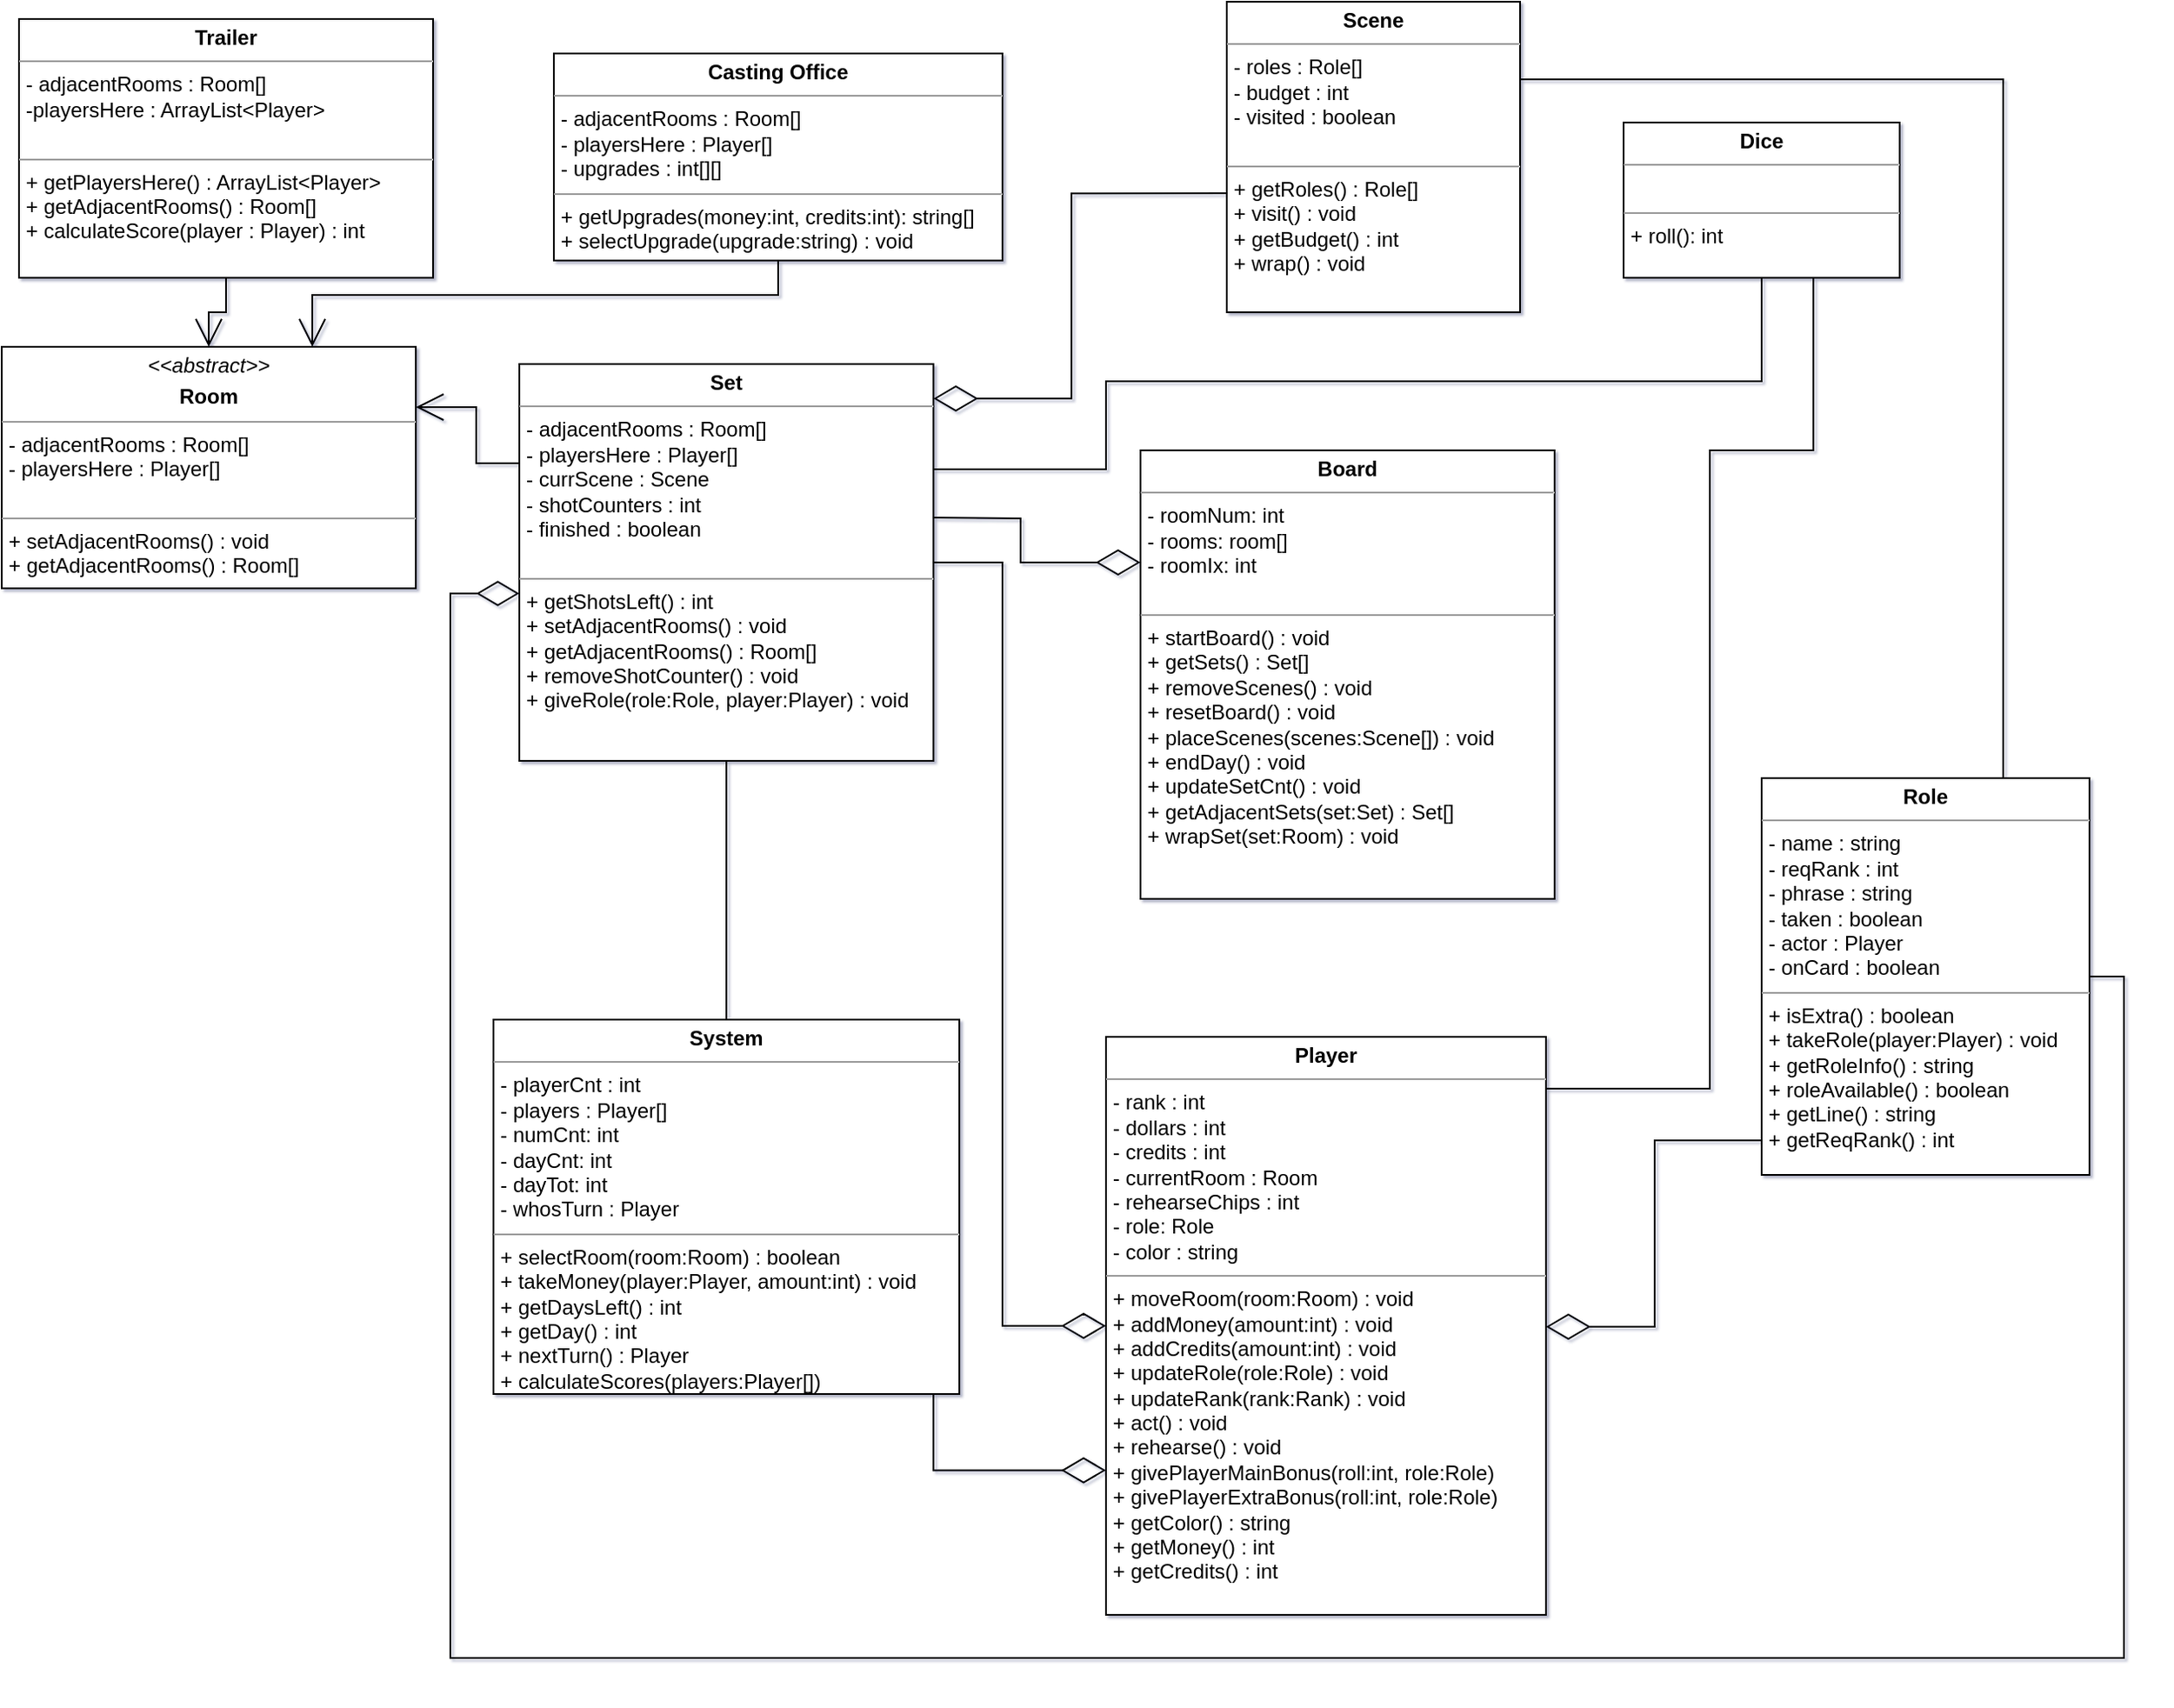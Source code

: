 <mxfile version="10.6.7"><diagram id="fVTvQZVJanAwaT8dFzyd" name="Page-1"><mxGraphModel dx="1899" dy="1151" grid="1" gridSize="10" guides="1" tooltips="1" connect="1" arrows="1" fold="1" page="0" pageScale="1" pageWidth="850" pageHeight="1100" background="none" math="0" shadow="1"><root><mxCell id="0"/><mxCell id="1" parent="0"/><mxCell id="-_RDKnGKgNZBvPyS0_JO-11" style="edgeStyle=orthogonalEdgeStyle;rounded=0;orthogonalLoop=1;jettySize=auto;html=1;exitX=0.5;exitY=1;exitDx=0;exitDy=0;entryX=0.996;entryY=0.045;entryDx=0;entryDy=0;entryPerimeter=0;startArrow=none;startFill=0;endArrow=none;endFill=0;endSize=13;" parent="1" source="Oh5qe5PW7aSq9GqOu3Y6-1" target="Oh5qe5PW7aSq9GqOu3Y6-4" edge="1"><mxGeometry relative="1" as="geometry"><Array as="points"><mxPoint x="540" y="-30"/><mxPoint x="480" y="-30"/><mxPoint x="480" y="340"/><mxPoint x="384" y="340"/></Array></mxGeometry></mxCell><mxCell id="Oh5qe5PW7aSq9GqOu3Y6-1" value="&lt;p style=&quot;margin: 0px ; margin-top: 4px ; text-align: center&quot;&gt;&lt;b&gt;Dice&lt;/b&gt;&lt;/p&gt;&lt;hr size=&quot;1&quot;&gt;&lt;p style=&quot;margin: 0px ; margin-left: 4px&quot;&gt;&lt;br&gt;&lt;/p&gt;&lt;hr size=&quot;1&quot;&gt;&lt;p style=&quot;margin: 0px ; margin-left: 4px&quot;&gt;+ roll(): int&lt;/p&gt;" style="verticalAlign=top;align=left;overflow=fill;fontSize=12;fontFamily=Helvetica;html=1;" parent="1" vertex="1"><mxGeometry x="430" y="-220" width="160" height="90" as="geometry"/></mxCell><mxCell id="Oh5qe5PW7aSq9GqOu3Y6-4" value="&lt;p style=&quot;margin: 0px ; margin-top: 4px ; text-align: center&quot;&gt;&lt;b&gt;Player&lt;/b&gt;&lt;/p&gt;&lt;hr size=&quot;1&quot;&gt;&lt;p style=&quot;margin: 0px ; margin-left: 4px&quot;&gt;- rank : int&lt;/p&gt;&lt;p style=&quot;margin: 0px ; margin-left: 4px&quot;&gt;- dollars : int&lt;/p&gt;&lt;p style=&quot;margin: 0px ; margin-left: 4px&quot;&gt;- credits : int&lt;/p&gt;&lt;p style=&quot;margin: 0px ; margin-left: 4px&quot;&gt;- currentRoom : Room&lt;/p&gt;&lt;p style=&quot;margin: 0px ; margin-left: 4px&quot;&gt;- rehearseChips : int&lt;/p&gt;&lt;p style=&quot;margin: 0px ; margin-left: 4px&quot;&gt;- role: Role&lt;/p&gt;&lt;p style=&quot;margin: 0px ; margin-left: 4px&quot;&gt;- color : string&lt;/p&gt;&lt;hr size=&quot;1&quot;&gt;&lt;p style=&quot;margin: 0px ; margin-left: 4px&quot;&gt;+ moveRoom(room:Room) : void&lt;/p&gt;&lt;p style=&quot;margin: 0px ; margin-left: 4px&quot;&gt;+ addMoney(amount:int) : void&lt;/p&gt;&lt;p style=&quot;margin: 0px ; margin-left: 4px&quot;&gt;+ addCredits(amount:int) : void&lt;br&gt;&lt;/p&gt;&lt;p style=&quot;margin: 0px ; margin-left: 4px&quot;&gt;+ updateRole(role:Role) : void&lt;/p&gt;&lt;p style=&quot;margin: 0px ; margin-left: 4px&quot;&gt;+ updateRank(rank:Rank) : void&lt;/p&gt;&lt;p style=&quot;margin: 0px ; margin-left: 4px&quot;&gt;+ act() : void&lt;/p&gt;&lt;p style=&quot;margin: 0px ; margin-left: 4px&quot;&gt;+ rehearse() : void&lt;/p&gt;&lt;p style=&quot;margin: 0px ; margin-left: 4px&quot;&gt;+ givePlayerMainBonus(roll:int, role:Role)&lt;/p&gt;&lt;p style=&quot;margin: 0px ; margin-left: 4px&quot;&gt;+ givePlayerExtraBonus(roll:int, role:Role)&lt;/p&gt;&lt;p style=&quot;margin: 0px ; margin-left: 4px&quot;&gt;+ getColor() : string&lt;/p&gt;&lt;p style=&quot;margin: 0px ; margin-left: 4px&quot;&gt;+ getMoney() : int&lt;/p&gt;&lt;p style=&quot;margin: 0px ; margin-left: 4px&quot;&gt;+ getCredits() : int&lt;/p&gt;" style="verticalAlign=top;align=left;overflow=fill;fontSize=12;fontFamily=Helvetica;html=1;" parent="1" vertex="1"><mxGeometry x="130" y="310" width="255" height="335" as="geometry"/></mxCell><mxCell id="-_RDKnGKgNZBvPyS0_JO-5" style="edgeStyle=orthogonalEdgeStyle;rounded=0;orthogonalLoop=1;jettySize=auto;html=1;exitX=0;exitY=0.25;exitDx=0;exitDy=0;startArrow=diamondThin;startFill=0;endArrow=none;endFill=0;endSize=26;startSize=23;" parent="1" source="4h0PjpklvI_O5xGhgY6Q-2" edge="1"><mxGeometry relative="1" as="geometry"><mxPoint x="30" y="9" as="targetPoint"/></mxGeometry></mxCell><mxCell id="4h0PjpklvI_O5xGhgY6Q-2" value="&lt;p style=&quot;margin: 0px ; margin-top: 4px ; text-align: center&quot;&gt;&lt;b&gt;Board&lt;/b&gt;&lt;/p&gt;&lt;hr size=&quot;1&quot;&gt;&lt;p style=&quot;margin: 0px ; margin-left: 4px&quot;&gt;- roomNum: int&lt;/p&gt;&lt;p style=&quot;margin: 0px ; margin-left: 4px&quot;&gt;- rooms: room[]&lt;/p&gt;&lt;p style=&quot;margin: 0px ; margin-left: 4px&quot;&gt;- roomIx: int&lt;/p&gt;&lt;br&gt;&lt;hr size=&quot;1&quot;&gt;&lt;p style=&quot;margin: 0px ; margin-left: 4px&quot;&gt;+ startBoard() : void&lt;/p&gt;&lt;p style=&quot;margin: 0px ; margin-left: 4px&quot;&gt;+ getSets() : Set[]&lt;/p&gt;&lt;p style=&quot;margin: 0px 0px 0px 4px&quot;&gt;+ removeScenes() : void&lt;/p&gt;&lt;p style=&quot;margin: 0px 0px 0px 4px&quot;&gt;+ resetBoard() : void&lt;/p&gt;&lt;p style=&quot;margin: 0px 0px 0px 4px&quot;&gt;+ placeScenes(scenes:Scene[]) : void&lt;/p&gt;&lt;p style=&quot;margin: 0px 0px 0px 4px&quot;&gt;&lt;span&gt;+ endDay() : void&lt;/span&gt;&lt;/p&gt;&lt;p style=&quot;margin: 0px 0px 0px 4px&quot;&gt;&lt;span&gt;+ updateSetCnt() : void&lt;/span&gt;&lt;/p&gt;&lt;p style=&quot;margin: 0px 0px 0px 4px&quot;&gt;&lt;span&gt;+ getAdjacentSets(set:Set) : Set[]&lt;/span&gt;&lt;/p&gt;&lt;p style=&quot;margin: 0px 0px 0px 4px&quot;&gt;&lt;span&gt;+ wrapSet(set:Room) : void&lt;/span&gt;&lt;/p&gt;&lt;p&gt;&lt;br&gt;&lt;/p&gt;" style="verticalAlign=top;align=left;overflow=fill;fontSize=12;fontFamily=Helvetica;html=1;" parent="1" vertex="1"><mxGeometry x="150" y="-30" width="240" height="260" as="geometry"/></mxCell><mxCell id="jvkmlrlGC_k6huS0A-HS-1" style="edgeStyle=orthogonalEdgeStyle;rounded=0;orthogonalLoop=1;jettySize=auto;html=1;exitX=0.5;exitY=0;exitDx=0;exitDy=0;endArrow=none;endFill=0;" parent="1" source="4h0PjpklvI_O5xGhgY6Q-3" target="TUsEnVeMYbCECbRptGAs-1" edge="1"><mxGeometry relative="1" as="geometry"/></mxCell><mxCell id="-_RDKnGKgNZBvPyS0_JO-12" style="edgeStyle=orthogonalEdgeStyle;rounded=0;orthogonalLoop=1;jettySize=auto;html=1;startArrow=none;startFill=0;endArrow=diamondThin;endFill=0;endSize=23;entryX=0;entryY=0.75;entryDx=0;entryDy=0;startSize=9;" parent="1" source="4h0PjpklvI_O5xGhgY6Q-3" target="Oh5qe5PW7aSq9GqOu3Y6-4" edge="1"><mxGeometry relative="1" as="geometry"><mxPoint x="120" y="561" as="targetPoint"/><Array as="points"><mxPoint x="30" y="561"/></Array></mxGeometry></mxCell><mxCell id="4h0PjpklvI_O5xGhgY6Q-3" value="&lt;p style=&quot;margin: 0px ; margin-top: 4px ; text-align: center&quot;&gt;&lt;b&gt;System&lt;/b&gt;&lt;/p&gt;&lt;hr size=&quot;1&quot;&gt;&lt;p style=&quot;margin: 0px ; margin-left: 4px&quot;&gt;- playerCnt : int&lt;/p&gt;&lt;p style=&quot;margin: 0px ; margin-left: 4px&quot;&gt;- players : Player[]&lt;/p&gt;&lt;p style=&quot;margin: 0px ; margin-left: 4px&quot;&gt;- numCnt: int&lt;/p&gt;&lt;p style=&quot;margin: 0px ; margin-left: 4px&quot;&gt;- dayCnt: int&lt;/p&gt;&lt;p style=&quot;margin: 0px ; margin-left: 4px&quot;&gt;- dayTot: int&lt;/p&gt;&lt;p style=&quot;margin: 0px ; margin-left: 4px&quot;&gt;- whosTurn : Player&lt;/p&gt;&lt;hr size=&quot;1&quot;&gt;&lt;p style=&quot;margin: 0px ; margin-left: 4px&quot;&gt;+ selectRoom(room:Room) : boolean&lt;/p&gt;&lt;p style=&quot;margin: 0px ; margin-left: 4px&quot;&gt;+ takeMoney(player:Player, amount:int) : void&lt;/p&gt;&lt;p style=&quot;margin: 0px ; margin-left: 4px&quot;&gt;+ getDaysLeft() : int&lt;/p&gt;&lt;p style=&quot;margin: 0px ; margin-left: 4px&quot;&gt;+ getDay() : int&lt;/p&gt;&lt;p style=&quot;margin: 0px ; margin-left: 4px&quot;&gt;+ nextTurn() : Player&lt;/p&gt;&lt;p style=&quot;margin: 0px ; margin-left: 4px&quot;&gt;+ calculateScores(players:Player[])&lt;/p&gt;" style="verticalAlign=top;align=left;overflow=fill;fontSize=12;fontFamily=Helvetica;html=1;" parent="1" vertex="1"><mxGeometry x="-225" y="300" width="270" height="217" as="geometry"/></mxCell><mxCell id="-_RDKnGKgNZBvPyS0_JO-3" style="edgeStyle=orthogonalEdgeStyle;rounded=0;orthogonalLoop=1;jettySize=auto;html=1;exitX=1;exitY=0.5;exitDx=0;exitDy=0;entryX=0;entryY=0.5;entryDx=0;entryDy=0;startArrow=none;startFill=0;endArrow=diamondThin;endFill=0;endSize=23;" parent="1" source="TUsEnVeMYbCECbRptGAs-1" target="Oh5qe5PW7aSq9GqOu3Y6-4" edge="1"><mxGeometry relative="1" as="geometry"/></mxCell><mxCell id="-_RDKnGKgNZBvPyS0_JO-6" style="edgeStyle=orthogonalEdgeStyle;rounded=0;orthogonalLoop=1;jettySize=auto;html=1;exitX=1;exitY=0.25;exitDx=0;exitDy=0;entryX=0.5;entryY=1;entryDx=0;entryDy=0;startArrow=none;startFill=0;endArrow=none;endFill=0;endSize=20;" parent="1" source="TUsEnVeMYbCECbRptGAs-1" target="Oh5qe5PW7aSq9GqOu3Y6-1" edge="1"><mxGeometry relative="1" as="geometry"><Array as="points"><mxPoint x="130" y="-19"/><mxPoint x="130" y="-70"/><mxPoint x="510" y="-70"/><mxPoint x="510" y="-130"/></Array></mxGeometry></mxCell><mxCell id="-_RDKnGKgNZBvPyS0_JO-10" style="edgeStyle=orthogonalEdgeStyle;rounded=0;orthogonalLoop=1;jettySize=auto;html=1;startArrow=diamondThin;startFill=0;endArrow=none;endFill=0;endSize=14;entryX=0.002;entryY=0.617;entryDx=0;entryDy=0;entryPerimeter=0;startSize=23;" parent="1" source="TUsEnVeMYbCECbRptGAs-1" target="jvkmlrlGC_k6huS0A-HS-3" edge="1"><mxGeometry relative="1" as="geometry"><mxPoint x="190" y="-177" as="targetPoint"/><Array as="points"><mxPoint x="110" y="-60"/><mxPoint x="110" y="-179"/></Array></mxGeometry></mxCell><mxCell id="-_RDKnGKgNZBvPyS0_JO-15" style="edgeStyle=orthogonalEdgeStyle;rounded=0;orthogonalLoop=1;jettySize=auto;html=1;entryX=1;entryY=0.5;entryDx=0;entryDy=0;startArrow=diamondThin;startFill=0;endArrow=none;endFill=0;endSize=19;strokeWidth=1;startSize=22;" parent="1" source="TUsEnVeMYbCECbRptGAs-1" target="jvkmlrlGC_k6huS0A-HS-4" edge="1"><mxGeometry relative="1" as="geometry"><Array as="points"><mxPoint x="-250" y="53"/><mxPoint x="-250" y="670"/><mxPoint x="720" y="670"/><mxPoint x="720" y="275"/></Array></mxGeometry></mxCell><mxCell id="vtt0sT-a_qPKqWchwf0A-4" style="edgeStyle=orthogonalEdgeStyle;rounded=0;orthogonalLoop=1;jettySize=auto;html=1;exitX=0;exitY=0.25;exitDx=0;exitDy=0;entryX=1;entryY=0.25;entryDx=0;entryDy=0;strokeWidth=1;endSize=14;endArrow=open;endFill=0;" parent="1" source="TUsEnVeMYbCECbRptGAs-1" target="vtt0sT-a_qPKqWchwf0A-1" edge="1"><mxGeometry relative="1" as="geometry"/></mxCell><mxCell id="TUsEnVeMYbCECbRptGAs-1" value="&lt;p style=&quot;margin: 0px ; margin-top: 4px ; text-align: center&quot;&gt;&lt;b&gt;Set&lt;/b&gt;&lt;/p&gt;&lt;hr size=&quot;1&quot;&gt;&lt;p style=&quot;margin: 0px ; margin-left: 4px&quot;&gt;- adjacentRooms : Room[]&lt;/p&gt;&lt;p style=&quot;margin: 0px ; margin-left: 4px&quot;&gt;- playersHere : Player[]&lt;/p&gt;&lt;p style=&quot;margin: 0px ; margin-left: 4px&quot;&gt;- currScene : Scene&lt;/p&gt;&lt;p style=&quot;margin: 0px ; margin-left: 4px&quot;&gt;&lt;span&gt;- shotCounters : int&lt;/span&gt;&lt;br&gt;&lt;/p&gt;&lt;p style=&quot;margin: 0px ; margin-left: 4px&quot;&gt;- finished : boolean&lt;/p&gt;&lt;p style=&quot;margin: 0px ; margin-left: 4px&quot;&gt;&lt;br&gt;&lt;/p&gt;&lt;hr size=&quot;1&quot;&gt;&lt;p style=&quot;margin: 0px ; margin-left: 4px&quot;&gt;&lt;span&gt;+ getShotsLeft() : int&lt;/span&gt;&lt;br&gt;&lt;/p&gt;&lt;p style=&quot;margin: 0px ; margin-left: 4px&quot;&gt;+ setAdjacentRooms() : void&lt;/p&gt;&lt;p style=&quot;margin: 0px ; margin-left: 4px&quot;&gt;+ getAdjacentRooms() : Room[]&lt;/p&gt;&lt;p style=&quot;margin: 0px ; margin-left: 4px&quot;&gt;+ removeShotCounter() : void&lt;/p&gt;&lt;p style=&quot;margin: 0px ; margin-left: 4px&quot;&gt;+ giveRole(role:Role, player:Player) : void&lt;/p&gt;" style="verticalAlign=top;align=left;overflow=fill;fontSize=12;fontFamily=Helvetica;html=1;" parent="1" vertex="1"><mxGeometry x="-210" y="-80" width="240" height="230" as="geometry"/></mxCell><mxCell id="-_RDKnGKgNZBvPyS0_JO-7" style="edgeStyle=orthogonalEdgeStyle;rounded=0;orthogonalLoop=1;jettySize=auto;html=1;entryX=0.75;entryY=0;entryDx=0;entryDy=0;startArrow=none;startFill=0;endArrow=open;endFill=0;endSize=14;" parent="1" source="qErPJ1Qao0m9i1sgsm8N-1" target="vtt0sT-a_qPKqWchwf0A-1" edge="1"><mxGeometry relative="1" as="geometry"><Array as="points"><mxPoint x="-60" y="-120"/><mxPoint x="-330" y="-120"/></Array></mxGeometry></mxCell><mxCell id="qErPJ1Qao0m9i1sgsm8N-1" value="&lt;p style=&quot;margin: 0px ; margin-top: 4px ; text-align: center&quot;&gt;&lt;b&gt;Casting Office&lt;/b&gt;&lt;/p&gt;&lt;hr size=&quot;1&quot;&gt;&lt;p style=&quot;margin: 0px ; margin-left: 4px&quot;&gt;&lt;span&gt;- adjacentRooms : Room[]&lt;/span&gt;&lt;br&gt;&lt;/p&gt;&lt;p style=&quot;margin: 0px ; margin-left: 4px&quot;&gt;- playersHere : Player[]&lt;/p&gt;&lt;p style=&quot;margin: 0px ; margin-left: 4px&quot;&gt;- upgrades : int[][]&lt;/p&gt;&lt;hr size=&quot;1&quot;&gt;&lt;p style=&quot;margin: 0px ; margin-left: 4px&quot;&gt;+ getUpgrades(money:int, credits:int): string[]&lt;/p&gt;&lt;p style=&quot;margin: 0px ; margin-left: 4px&quot;&gt;+ selectUpgrade(upgrade:string) : void&lt;/p&gt;" style="verticalAlign=top;align=left;overflow=fill;fontSize=12;fontFamily=Helvetica;html=1;" parent="1" vertex="1"><mxGeometry x="-190" y="-260" width="260" height="120" as="geometry"/></mxCell><mxCell id="jvkmlrlGC_k6huS0A-HS-3" value="&lt;p style=&quot;margin: 0px ; margin-top: 4px ; text-align: center&quot;&gt;&lt;b&gt;Scene&lt;/b&gt;&lt;/p&gt;&lt;hr size=&quot;1&quot;&gt;&lt;p style=&quot;margin: 0px ; margin-left: 4px&quot;&gt;- roles : Role[]&lt;/p&gt;&lt;p style=&quot;margin: 0px ; margin-left: 4px&quot;&gt;- budget : int&lt;/p&gt;&lt;p style=&quot;margin: 0px ; margin-left: 4px&quot;&gt;- visited : boolean&lt;/p&gt;&lt;p style=&quot;margin: 0px ; margin-left: 4px&quot;&gt;&lt;br&gt;&lt;/p&gt;&lt;hr size=&quot;1&quot;&gt;&lt;p style=&quot;margin: 0px ; margin-left: 4px&quot;&gt;+ getRoles() : Role[]&lt;/p&gt;&lt;p style=&quot;margin: 0px ; margin-left: 4px&quot;&gt;+ visit() : void&lt;/p&gt;&lt;p style=&quot;margin: 0px ; margin-left: 4px&quot;&gt;+ getBudget() : int&lt;/p&gt;&lt;p style=&quot;margin: 0px ; margin-left: 4px&quot;&gt;+ wrap() : void&lt;/p&gt;&lt;p style=&quot;margin: 0px ; margin-left: 4px&quot;&gt;&lt;br&gt;&lt;/p&gt;" style="verticalAlign=top;align=left;overflow=fill;fontSize=12;fontFamily=Helvetica;html=1;" parent="1" vertex="1"><mxGeometry x="200" y="-290" width="170" height="180" as="geometry"/></mxCell><mxCell id="-_RDKnGKgNZBvPyS0_JO-14" style="edgeStyle=orthogonalEdgeStyle;rounded=0;orthogonalLoop=1;jettySize=auto;html=1;entryX=1;entryY=0.25;entryDx=0;entryDy=0;startArrow=none;startFill=0;endArrow=none;endFill=0;endSize=13;" parent="1" source="jvkmlrlGC_k6huS0A-HS-4" target="jvkmlrlGC_k6huS0A-HS-3" edge="1"><mxGeometry relative="1" as="geometry"><Array as="points"><mxPoint x="650" y="-245"/></Array></mxGeometry></mxCell><mxCell id="MUYyh56bBL0pDzH3x22O-2" style="edgeStyle=orthogonalEdgeStyle;rounded=0;orthogonalLoop=1;jettySize=auto;html=1;startArrow=none;startFill=0;endArrow=diamondThin;endFill=0;endSize=23;" parent="1" source="jvkmlrlGC_k6huS0A-HS-4" target="Oh5qe5PW7aSq9GqOu3Y6-4" edge="1"><mxGeometry relative="1" as="geometry"><Array as="points"><mxPoint x="448" y="370"/><mxPoint x="448" y="478"/></Array></mxGeometry></mxCell><mxCell id="jvkmlrlGC_k6huS0A-HS-4" value="&lt;p style=&quot;margin: 0px ; margin-top: 4px ; text-align: center&quot;&gt;&lt;b&gt;Role&lt;/b&gt;&lt;/p&gt;&lt;hr size=&quot;1&quot;&gt;&lt;p style=&quot;margin: 0px ; margin-left: 4px&quot;&gt;- name : string&lt;/p&gt;&lt;p style=&quot;margin: 0px ; margin-left: 4px&quot;&gt;- reqRank : int&lt;/p&gt;&lt;p style=&quot;margin: 0px ; margin-left: 4px&quot;&gt;- phrase : string&lt;/p&gt;&lt;p style=&quot;margin: 0px ; margin-left: 4px&quot;&gt;- taken : boolean&lt;/p&gt;&lt;p style=&quot;margin: 0px ; margin-left: 4px&quot;&gt;- actor : Player&lt;/p&gt;&lt;p style=&quot;margin: 0px ; margin-left: 4px&quot;&gt;- onCard : boolean&lt;/p&gt;&lt;hr size=&quot;1&quot;&gt;&lt;p style=&quot;margin: 0px ; margin-left: 4px&quot;&gt;+ isExtra() : boolean&lt;/p&gt;&lt;p style=&quot;margin: 0px ; margin-left: 4px&quot;&gt;+ takeRole(player:Player) : void&lt;/p&gt;&lt;p style=&quot;margin: 0px ; margin-left: 4px&quot;&gt;+ getRoleInfo() : string&lt;/p&gt;&lt;p style=&quot;margin: 0px ; margin-left: 4px&quot;&gt;+ roleAvailable() : boolean&lt;/p&gt;&lt;p style=&quot;margin: 0px ; margin-left: 4px&quot;&gt;+ getLine() : string&lt;/p&gt;&lt;p style=&quot;margin: 0px ; margin-left: 4px&quot;&gt;+ getReqRank() : int&lt;/p&gt;" style="verticalAlign=top;align=left;overflow=fill;fontSize=12;fontFamily=Helvetica;html=1;" parent="1" vertex="1"><mxGeometry x="510" y="160" width="190" height="230" as="geometry"/></mxCell><mxCell id="vtt0sT-a_qPKqWchwf0A-1" value="&lt;p style=&quot;margin: 0px ; margin-top: 4px ; text-align: center&quot;&gt;&lt;i&gt;&amp;lt;&amp;lt;abstract&amp;gt;&amp;gt;&lt;/i&gt;&lt;/p&gt;&lt;p style=&quot;margin: 0px ; margin-top: 4px ; text-align: center&quot;&gt;&lt;b&gt;Room&lt;/b&gt;&lt;/p&gt;&lt;hr size=&quot;1&quot;&gt;&lt;p style=&quot;margin: 0px ; margin-left: 4px&quot;&gt;&lt;span&gt;- adjacentRooms : Room[]&lt;/span&gt;&lt;br&gt;&lt;/p&gt;&lt;p style=&quot;margin: 0px ; margin-left: 4px&quot;&gt;- playersHere : Player[]&lt;/p&gt;&lt;p style=&quot;margin: 0px ; margin-left: 4px&quot;&gt;&lt;br&gt;&lt;/p&gt;&lt;hr size=&quot;1&quot;&gt;&lt;p style=&quot;margin: 0px ; margin-left: 4px&quot;&gt;&lt;span&gt;+ setAdjacentRooms() : void&lt;/span&gt;&lt;br&gt;&lt;/p&gt;&lt;p style=&quot;margin: 0px ; margin-left: 4px&quot;&gt;+ getAdjacentRooms() : Room[]&lt;/p&gt;&lt;p style=&quot;margin: 0px ; margin-left: 4px&quot;&gt;&lt;br&gt;&lt;/p&gt;" style="verticalAlign=top;align=left;overflow=fill;fontSize=12;fontFamily=Helvetica;html=1;" parent="1" vertex="1"><mxGeometry x="-510" y="-90" width="240" height="140" as="geometry"/></mxCell><mxCell id="nHm1e1pMq1fWcGyHNHRQ-7" style="edgeStyle=orthogonalEdgeStyle;rounded=0;orthogonalLoop=1;jettySize=auto;html=1;exitX=0.5;exitY=1;exitDx=0;exitDy=0;endArrow=open;endFill=0;endSize=14;" edge="1" parent="1" source="vtt0sT-a_qPKqWchwf0A-2" target="vtt0sT-a_qPKqWchwf0A-1"><mxGeometry relative="1" as="geometry"/></mxCell><mxCell id="vtt0sT-a_qPKqWchwf0A-2" value="&lt;p style=&quot;margin: 0px ; margin-top: 4px ; text-align: center&quot;&gt;&lt;b&gt;Trailer&lt;/b&gt;&lt;/p&gt;&lt;hr size=&quot;1&quot;&gt;&lt;p style=&quot;margin: 0px ; margin-left: 4px&quot;&gt;&lt;span&gt;- adjacentRooms : Room[]&lt;/span&gt;&lt;br&gt;&lt;/p&gt;&lt;p style=&quot;margin: 0px ; margin-left: 4px&quot;&gt;-playersHere : ArrayList&amp;lt;Player&amp;gt;&lt;/p&gt;&lt;p style=&quot;margin: 0px ; margin-left: 4px&quot;&gt;&lt;br&gt;&lt;/p&gt;&lt;hr size=&quot;1&quot;&gt;&lt;p style=&quot;margin: 0px ; margin-left: 4px&quot;&gt;&lt;span&gt;+ getPlayersHere() : ArrayList&amp;lt;Player&amp;gt;&lt;/span&gt;&lt;/p&gt;&lt;p style=&quot;margin: 0px ; margin-left: 4px&quot;&gt;+ getAdjacentRooms() : Room[]&lt;/p&gt;&lt;p style=&quot;margin: 0px ; margin-left: 4px&quot;&gt;+ calculateScore(player : Player) : int&lt;/p&gt;" style="verticalAlign=top;align=left;overflow=fill;fontSize=12;fontFamily=Helvetica;html=1;" parent="1" vertex="1"><mxGeometry x="-500" y="-280" width="240" height="150" as="geometry"/></mxCell></root></mxGraphModel></diagram></mxfile>